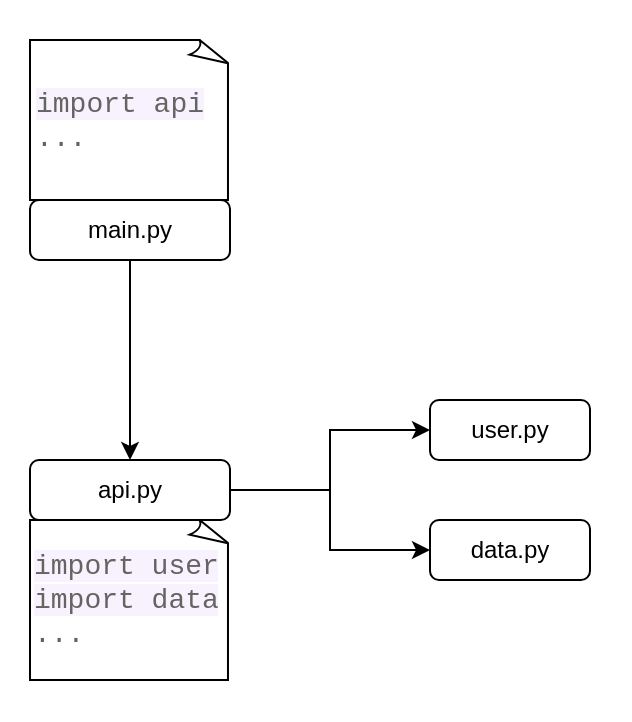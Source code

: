 <mxfile version="14.1.8" type="device"><diagram id="2eeQZHL458SWuHrX-EK1" name="Страница 1"><mxGraphModel dx="782" dy="1675" grid="1" gridSize="10" guides="1" tooltips="1" connect="1" arrows="1" fold="1" page="1" pageScale="1" pageWidth="827" pageHeight="1169" math="0" shadow="0"><root><mxCell id="0"/><mxCell id="1" parent="0"/><mxCell id="HUzkK8qYCmFA2M8M4ihc-17" value="" style="rounded=0;whiteSpace=wrap;html=1;strokeColor=none;fillColor=none;" vertex="1" parent="1"><mxGeometry x="225" y="-20" width="315" height="360" as="geometry"/></mxCell><mxCell id="HUzkK8qYCmFA2M8M4ihc-5" style="edgeStyle=orthogonalEdgeStyle;rounded=0;orthogonalLoop=1;jettySize=auto;html=1;entryX=0.5;entryY=0;entryDx=0;entryDy=0;" edge="1" parent="1" source="HUzkK8qYCmFA2M8M4ihc-2" target="HUzkK8qYCmFA2M8M4ihc-3"><mxGeometry relative="1" as="geometry"/></mxCell><mxCell id="HUzkK8qYCmFA2M8M4ihc-2" value="main.py" style="rounded=1;whiteSpace=wrap;html=1;" vertex="1" parent="1"><mxGeometry x="240" y="80" width="100" height="30" as="geometry"/></mxCell><mxCell id="HUzkK8qYCmFA2M8M4ihc-9" style="edgeStyle=orthogonalEdgeStyle;rounded=0;orthogonalLoop=1;jettySize=auto;html=1;exitX=1;exitY=0.5;exitDx=0;exitDy=0;startArrow=none;startFill=0;" edge="1" parent="1" source="HUzkK8qYCmFA2M8M4ihc-3" target="HUzkK8qYCmFA2M8M4ihc-4"><mxGeometry relative="1" as="geometry"/></mxCell><mxCell id="HUzkK8qYCmFA2M8M4ihc-12" style="edgeStyle=orthogonalEdgeStyle;rounded=0;orthogonalLoop=1;jettySize=auto;html=1;entryX=0;entryY=0.5;entryDx=0;entryDy=0;startArrow=none;startFill=0;" edge="1" parent="1" source="HUzkK8qYCmFA2M8M4ihc-3" target="HUzkK8qYCmFA2M8M4ihc-11"><mxGeometry relative="1" as="geometry"/></mxCell><mxCell id="HUzkK8qYCmFA2M8M4ihc-3" value="api.py" style="rounded=1;whiteSpace=wrap;html=1;" vertex="1" parent="1"><mxGeometry x="240" y="210" width="100" height="30" as="geometry"/></mxCell><mxCell id="HUzkK8qYCmFA2M8M4ihc-4" value="user.py" style="rounded=1;whiteSpace=wrap;html=1;" vertex="1" parent="1"><mxGeometry x="440" y="180" width="80" height="30" as="geometry"/></mxCell><mxCell id="HUzkK8qYCmFA2M8M4ihc-10" value="" style="whiteSpace=wrap;html=1;shape=mxgraph.basic.document" vertex="1" parent="1"><mxGeometry x="240" width="100" height="80" as="geometry"/></mxCell><mxCell id="HUzkK8qYCmFA2M8M4ihc-11" value="data.py" style="rounded=1;whiteSpace=wrap;html=1;" vertex="1" parent="1"><mxGeometry x="440" y="240" width="80" height="30" as="geometry"/></mxCell><mxCell id="HUzkK8qYCmFA2M8M4ihc-13" value="&lt;span style=&quot;color: rgb(102 , 99 , 99) ; font-family: &amp;#34;cascadia code&amp;#34; , &amp;#34;courier new&amp;#34; , monospace ; font-size: 14px ; background-color: rgb(248 , 242 , 255)&quot;&gt;import api&lt;br&gt;&lt;div style=&quot;text-align: left&quot;&gt;...&lt;/div&gt;&lt;/span&gt;" style="text;html=1;strokeColor=none;fillColor=none;align=center;verticalAlign=middle;whiteSpace=wrap;rounded=0;" vertex="1" parent="1"><mxGeometry x="240" y="20" width="90" height="40" as="geometry"/></mxCell><mxCell id="HUzkK8qYCmFA2M8M4ihc-15" value="" style="whiteSpace=wrap;html=1;shape=mxgraph.basic.document" vertex="1" parent="1"><mxGeometry x="240" y="240" width="100" height="80" as="geometry"/></mxCell><mxCell id="HUzkK8qYCmFA2M8M4ihc-16" value="&lt;span style=&quot;color: rgb(102 , 99 , 99) ; font-family: &amp;#34;cascadia code&amp;#34; , &amp;#34;courier new&amp;#34; , monospace ; font-size: 14px ; background-color: rgb(248 , 242 , 255)&quot;&gt;import user&lt;br&gt;import data&lt;br&gt;&lt;div&gt;...&lt;/div&gt;&lt;/span&gt;" style="text;html=1;strokeColor=none;fillColor=none;align=left;verticalAlign=middle;whiteSpace=wrap;rounded=0;" vertex="1" parent="1"><mxGeometry x="240" y="260" width="100" height="40" as="geometry"/></mxCell></root></mxGraphModel></diagram></mxfile>